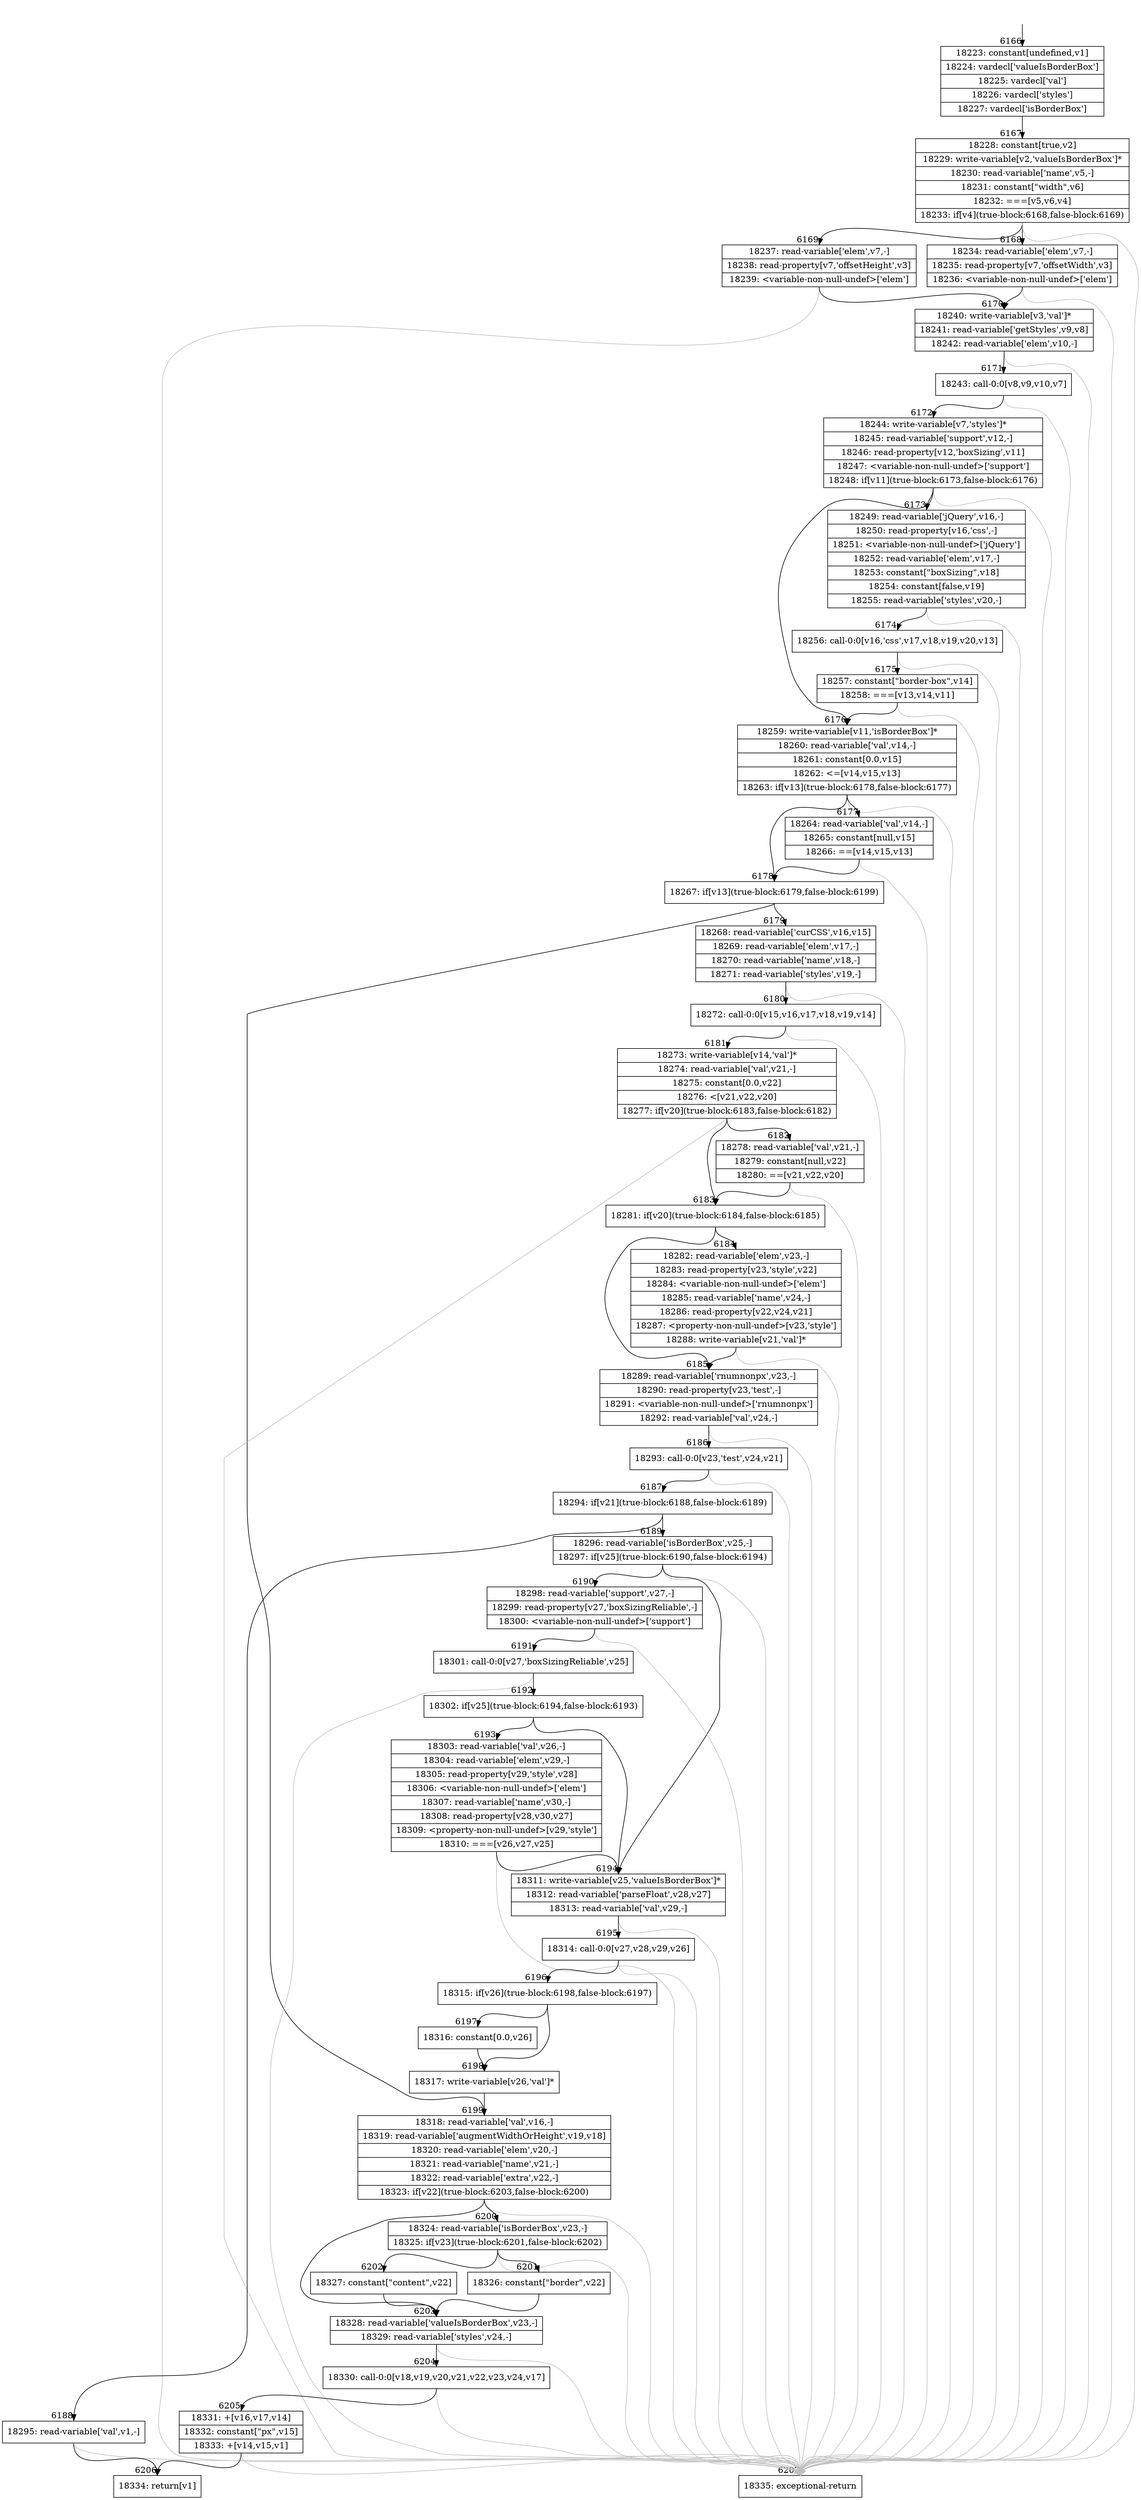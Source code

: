 digraph {
rankdir="TD"
BB_entry380[shape=none,label=""];
BB_entry380 -> BB6166 [tailport=s, headport=n, headlabel="    6166"]
BB6166 [shape=record label="{18223: constant[undefined,v1]|18224: vardecl['valueIsBorderBox']|18225: vardecl['val']|18226: vardecl['styles']|18227: vardecl['isBorderBox']}" ] 
BB6166 -> BB6167 [tailport=s, headport=n, headlabel="      6167"]
BB6167 [shape=record label="{18228: constant[true,v2]|18229: write-variable[v2,'valueIsBorderBox']*|18230: read-variable['name',v5,-]|18231: constant[\"width\",v6]|18232: ===[v5,v6,v4]|18233: if[v4](true-block:6168,false-block:6169)}" ] 
BB6167 -> BB6168 [tailport=s, headport=n, headlabel="      6168"]
BB6167 -> BB6169 [tailport=s, headport=n, headlabel="      6169"]
BB6167 -> BB6207 [tailport=s, headport=n, color=gray, headlabel="      6207"]
BB6168 [shape=record label="{18234: read-variable['elem',v7,-]|18235: read-property[v7,'offsetWidth',v3]|18236: \<variable-non-null-undef\>['elem']}" ] 
BB6168 -> BB6170 [tailport=s, headport=n, headlabel="      6170"]
BB6168 -> BB6207 [tailport=s, headport=n, color=gray]
BB6169 [shape=record label="{18237: read-variable['elem',v7,-]|18238: read-property[v7,'offsetHeight',v3]|18239: \<variable-non-null-undef\>['elem']}" ] 
BB6169 -> BB6170 [tailport=s, headport=n]
BB6169 -> BB6207 [tailport=s, headport=n, color=gray]
BB6170 [shape=record label="{18240: write-variable[v3,'val']*|18241: read-variable['getStyles',v9,v8]|18242: read-variable['elem',v10,-]}" ] 
BB6170 -> BB6171 [tailport=s, headport=n, headlabel="      6171"]
BB6170 -> BB6207 [tailport=s, headport=n, color=gray]
BB6171 [shape=record label="{18243: call-0:0[v8,v9,v10,v7]}" ] 
BB6171 -> BB6172 [tailport=s, headport=n, headlabel="      6172"]
BB6171 -> BB6207 [tailport=s, headport=n, color=gray]
BB6172 [shape=record label="{18244: write-variable[v7,'styles']*|18245: read-variable['support',v12,-]|18246: read-property[v12,'boxSizing',v11]|18247: \<variable-non-null-undef\>['support']|18248: if[v11](true-block:6173,false-block:6176)}" ] 
BB6172 -> BB6176 [tailport=s, headport=n, headlabel="      6176"]
BB6172 -> BB6173 [tailport=s, headport=n, headlabel="      6173"]
BB6172 -> BB6207 [tailport=s, headport=n, color=gray]
BB6173 [shape=record label="{18249: read-variable['jQuery',v16,-]|18250: read-property[v16,'css',-]|18251: \<variable-non-null-undef\>['jQuery']|18252: read-variable['elem',v17,-]|18253: constant[\"boxSizing\",v18]|18254: constant[false,v19]|18255: read-variable['styles',v20,-]}" ] 
BB6173 -> BB6174 [tailport=s, headport=n, headlabel="      6174"]
BB6173 -> BB6207 [tailport=s, headport=n, color=gray]
BB6174 [shape=record label="{18256: call-0:0[v16,'css',v17,v18,v19,v20,v13]}" ] 
BB6174 -> BB6175 [tailport=s, headport=n, headlabel="      6175"]
BB6174 -> BB6207 [tailport=s, headport=n, color=gray]
BB6175 [shape=record label="{18257: constant[\"border-box\",v14]|18258: ===[v13,v14,v11]}" ] 
BB6175 -> BB6176 [tailport=s, headport=n]
BB6175 -> BB6207 [tailport=s, headport=n, color=gray]
BB6176 [shape=record label="{18259: write-variable[v11,'isBorderBox']*|18260: read-variable['val',v14,-]|18261: constant[0.0,v15]|18262: \<=[v14,v15,v13]|18263: if[v13](true-block:6178,false-block:6177)}" ] 
BB6176 -> BB6178 [tailport=s, headport=n, headlabel="      6178"]
BB6176 -> BB6177 [tailport=s, headport=n, headlabel="      6177"]
BB6176 -> BB6207 [tailport=s, headport=n, color=gray]
BB6177 [shape=record label="{18264: read-variable['val',v14,-]|18265: constant[null,v15]|18266: ==[v14,v15,v13]}" ] 
BB6177 -> BB6178 [tailport=s, headport=n]
BB6177 -> BB6207 [tailport=s, headport=n, color=gray]
BB6178 [shape=record label="{18267: if[v13](true-block:6179,false-block:6199)}" ] 
BB6178 -> BB6179 [tailport=s, headport=n, headlabel="      6179"]
BB6178 -> BB6199 [tailport=s, headport=n, headlabel="      6199"]
BB6179 [shape=record label="{18268: read-variable['curCSS',v16,v15]|18269: read-variable['elem',v17,-]|18270: read-variable['name',v18,-]|18271: read-variable['styles',v19,-]}" ] 
BB6179 -> BB6180 [tailport=s, headport=n, headlabel="      6180"]
BB6179 -> BB6207 [tailport=s, headport=n, color=gray]
BB6180 [shape=record label="{18272: call-0:0[v15,v16,v17,v18,v19,v14]}" ] 
BB6180 -> BB6181 [tailport=s, headport=n, headlabel="      6181"]
BB6180 -> BB6207 [tailport=s, headport=n, color=gray]
BB6181 [shape=record label="{18273: write-variable[v14,'val']*|18274: read-variable['val',v21,-]|18275: constant[0.0,v22]|18276: \<[v21,v22,v20]|18277: if[v20](true-block:6183,false-block:6182)}" ] 
BB6181 -> BB6183 [tailport=s, headport=n, headlabel="      6183"]
BB6181 -> BB6182 [tailport=s, headport=n, headlabel="      6182"]
BB6181 -> BB6207 [tailport=s, headport=n, color=gray]
BB6182 [shape=record label="{18278: read-variable['val',v21,-]|18279: constant[null,v22]|18280: ==[v21,v22,v20]}" ] 
BB6182 -> BB6183 [tailport=s, headport=n]
BB6182 -> BB6207 [tailport=s, headport=n, color=gray]
BB6183 [shape=record label="{18281: if[v20](true-block:6184,false-block:6185)}" ] 
BB6183 -> BB6184 [tailport=s, headport=n, headlabel="      6184"]
BB6183 -> BB6185 [tailport=s, headport=n, headlabel="      6185"]
BB6184 [shape=record label="{18282: read-variable['elem',v23,-]|18283: read-property[v23,'style',v22]|18284: \<variable-non-null-undef\>['elem']|18285: read-variable['name',v24,-]|18286: read-property[v22,v24,v21]|18287: \<property-non-null-undef\>[v23,'style']|18288: write-variable[v21,'val']*}" ] 
BB6184 -> BB6185 [tailport=s, headport=n]
BB6184 -> BB6207 [tailport=s, headport=n, color=gray]
BB6185 [shape=record label="{18289: read-variable['rnumnonpx',v23,-]|18290: read-property[v23,'test',-]|18291: \<variable-non-null-undef\>['rnumnonpx']|18292: read-variable['val',v24,-]}" ] 
BB6185 -> BB6186 [tailport=s, headport=n, headlabel="      6186"]
BB6185 -> BB6207 [tailport=s, headport=n, color=gray]
BB6186 [shape=record label="{18293: call-0:0[v23,'test',v24,v21]}" ] 
BB6186 -> BB6187 [tailport=s, headport=n, headlabel="      6187"]
BB6186 -> BB6207 [tailport=s, headport=n, color=gray]
BB6187 [shape=record label="{18294: if[v21](true-block:6188,false-block:6189)}" ] 
BB6187 -> BB6188 [tailport=s, headport=n, headlabel="      6188"]
BB6187 -> BB6189 [tailport=s, headport=n, headlabel="      6189"]
BB6188 [shape=record label="{18295: read-variable['val',v1,-]}" ] 
BB6188 -> BB6206 [tailport=s, headport=n, headlabel="      6206"]
BB6188 -> BB6207 [tailport=s, headport=n, color=gray]
BB6189 [shape=record label="{18296: read-variable['isBorderBox',v25,-]|18297: if[v25](true-block:6190,false-block:6194)}" ] 
BB6189 -> BB6194 [tailport=s, headport=n, headlabel="      6194"]
BB6189 -> BB6190 [tailport=s, headport=n, headlabel="      6190"]
BB6189 -> BB6207 [tailport=s, headport=n, color=gray]
BB6190 [shape=record label="{18298: read-variable['support',v27,-]|18299: read-property[v27,'boxSizingReliable',-]|18300: \<variable-non-null-undef\>['support']}" ] 
BB6190 -> BB6191 [tailport=s, headport=n, headlabel="      6191"]
BB6190 -> BB6207 [tailport=s, headport=n, color=gray]
BB6191 [shape=record label="{18301: call-0:0[v27,'boxSizingReliable',v25]}" ] 
BB6191 -> BB6192 [tailport=s, headport=n, headlabel="      6192"]
BB6191 -> BB6207 [tailport=s, headport=n, color=gray]
BB6192 [shape=record label="{18302: if[v25](true-block:6194,false-block:6193)}" ] 
BB6192 -> BB6194 [tailport=s, headport=n]
BB6192 -> BB6193 [tailport=s, headport=n, headlabel="      6193"]
BB6193 [shape=record label="{18303: read-variable['val',v26,-]|18304: read-variable['elem',v29,-]|18305: read-property[v29,'style',v28]|18306: \<variable-non-null-undef\>['elem']|18307: read-variable['name',v30,-]|18308: read-property[v28,v30,v27]|18309: \<property-non-null-undef\>[v29,'style']|18310: ===[v26,v27,v25]}" ] 
BB6193 -> BB6194 [tailport=s, headport=n]
BB6193 -> BB6207 [tailport=s, headport=n, color=gray]
BB6194 [shape=record label="{18311: write-variable[v25,'valueIsBorderBox']*|18312: read-variable['parseFloat',v28,v27]|18313: read-variable['val',v29,-]}" ] 
BB6194 -> BB6195 [tailport=s, headport=n, headlabel="      6195"]
BB6194 -> BB6207 [tailport=s, headport=n, color=gray]
BB6195 [shape=record label="{18314: call-0:0[v27,v28,v29,v26]}" ] 
BB6195 -> BB6196 [tailport=s, headport=n, headlabel="      6196"]
BB6195 -> BB6207 [tailport=s, headport=n, color=gray]
BB6196 [shape=record label="{18315: if[v26](true-block:6198,false-block:6197)}" ] 
BB6196 -> BB6198 [tailport=s, headport=n, headlabel="      6198"]
BB6196 -> BB6197 [tailport=s, headport=n, headlabel="      6197"]
BB6197 [shape=record label="{18316: constant[0.0,v26]}" ] 
BB6197 -> BB6198 [tailport=s, headport=n]
BB6198 [shape=record label="{18317: write-variable[v26,'val']*}" ] 
BB6198 -> BB6199 [tailport=s, headport=n]
BB6199 [shape=record label="{18318: read-variable['val',v16,-]|18319: read-variable['augmentWidthOrHeight',v19,v18]|18320: read-variable['elem',v20,-]|18321: read-variable['name',v21,-]|18322: read-variable['extra',v22,-]|18323: if[v22](true-block:6203,false-block:6200)}" ] 
BB6199 -> BB6203 [tailport=s, headport=n, headlabel="      6203"]
BB6199 -> BB6200 [tailport=s, headport=n, headlabel="      6200"]
BB6199 -> BB6207 [tailport=s, headport=n, color=gray]
BB6200 [shape=record label="{18324: read-variable['isBorderBox',v23,-]|18325: if[v23](true-block:6201,false-block:6202)}" ] 
BB6200 -> BB6201 [tailport=s, headport=n, headlabel="      6201"]
BB6200 -> BB6202 [tailport=s, headport=n, headlabel="      6202"]
BB6200 -> BB6207 [tailport=s, headport=n, color=gray]
BB6201 [shape=record label="{18326: constant[\"border\",v22]}" ] 
BB6201 -> BB6203 [tailport=s, headport=n]
BB6202 [shape=record label="{18327: constant[\"content\",v22]}" ] 
BB6202 -> BB6203 [tailport=s, headport=n]
BB6203 [shape=record label="{18328: read-variable['valueIsBorderBox',v23,-]|18329: read-variable['styles',v24,-]}" ] 
BB6203 -> BB6204 [tailport=s, headport=n, headlabel="      6204"]
BB6203 -> BB6207 [tailport=s, headport=n, color=gray]
BB6204 [shape=record label="{18330: call-0:0[v18,v19,v20,v21,v22,v23,v24,v17]}" ] 
BB6204 -> BB6205 [tailport=s, headport=n, headlabel="      6205"]
BB6204 -> BB6207 [tailport=s, headport=n, color=gray]
BB6205 [shape=record label="{18331: +[v16,v17,v14]|18332: constant[\"px\",v15]|18333: +[v14,v15,v1]}" ] 
BB6205 -> BB6206 [tailport=s, headport=n]
BB6205 -> BB6207 [tailport=s, headport=n, color=gray]
BB6206 [shape=record label="{18334: return[v1]}" ] 
BB6207 [shape=record label="{18335: exceptional-return}" ] 
}
